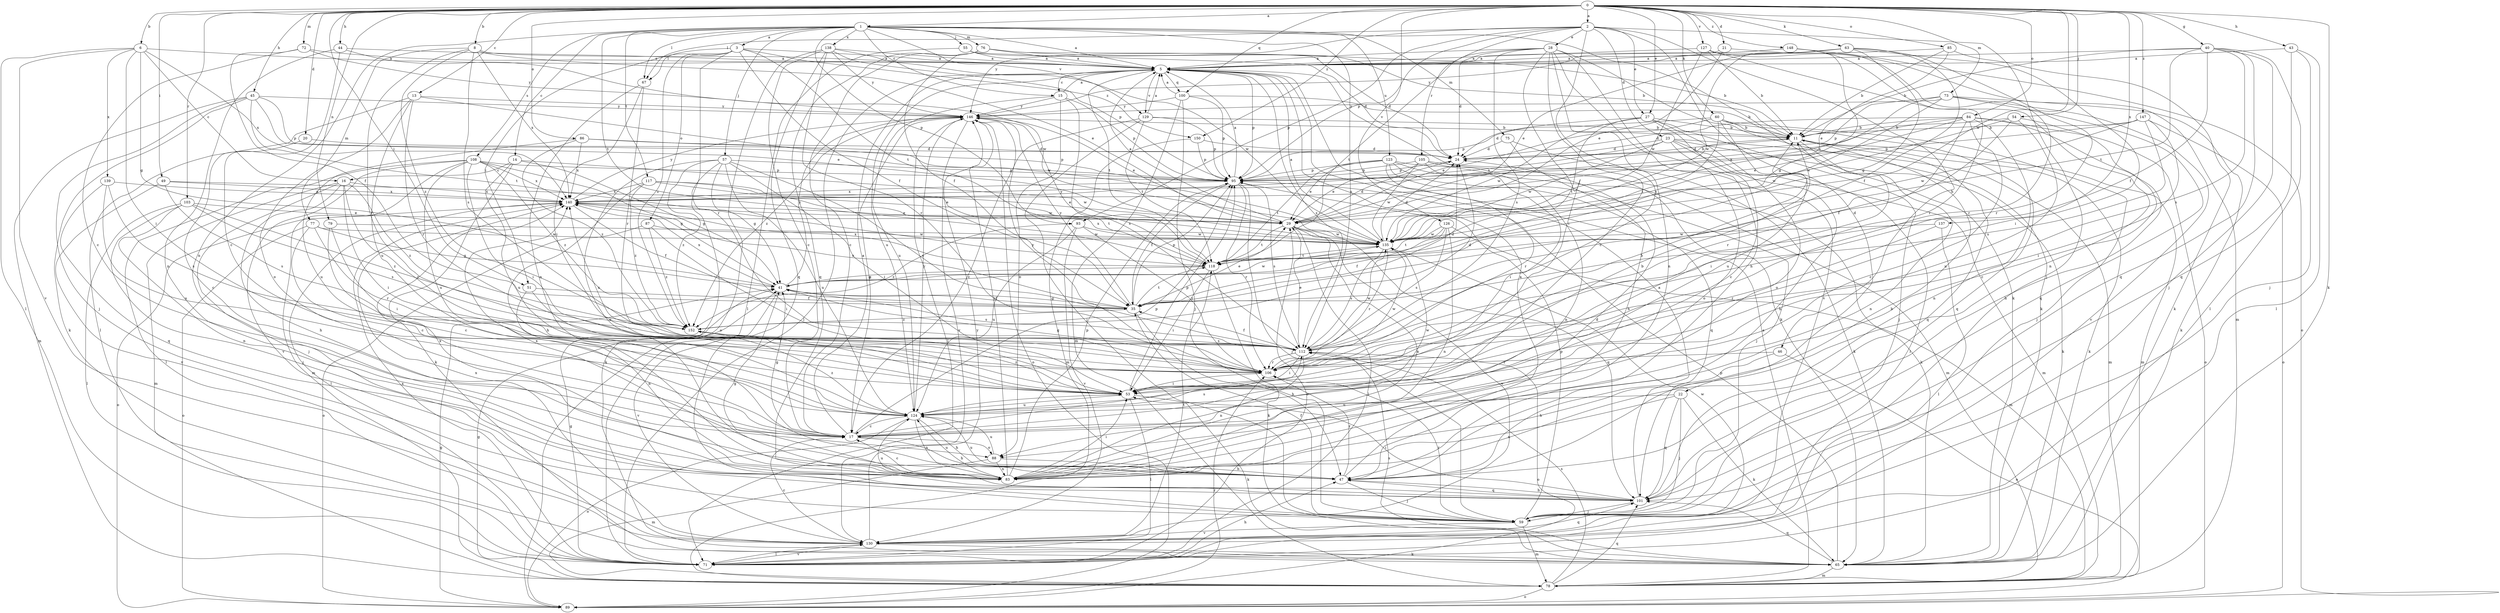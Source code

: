 strict digraph  {
0;
1;
2;
3;
5;
6;
8;
11;
13;
14;
15;
16;
17;
20;
21;
22;
23;
24;
27;
28;
29;
35;
40;
41;
43;
44;
45;
46;
47;
49;
51;
53;
54;
55;
57;
59;
60;
63;
65;
67;
71;
72;
73;
75;
76;
77;
78;
79;
83;
84;
85;
86;
87;
88;
89;
93;
95;
100;
101;
103;
105;
106;
108;
112;
117;
118;
123;
124;
126;
127;
129;
130;
135;
137;
138;
139;
140;
146;
147;
148;
150;
152;
0 -> 1  [label=a];
0 -> 2  [label=a];
0 -> 6  [label=b];
0 -> 8  [label=b];
0 -> 13  [label=c];
0 -> 20  [label=d];
0 -> 21  [label=d];
0 -> 27  [label=e];
0 -> 40  [label=g];
0 -> 43  [label=h];
0 -> 44  [label=h];
0 -> 45  [label=h];
0 -> 49  [label=i];
0 -> 51  [label=i];
0 -> 54  [label=j];
0 -> 60  [label=k];
0 -> 63  [label=k];
0 -> 65  [label=k];
0 -> 72  [label=m];
0 -> 73  [label=m];
0 -> 79  [label=n];
0 -> 84  [label=o];
0 -> 85  [label=o];
0 -> 86  [label=o];
0 -> 100  [label=q];
0 -> 103  [label=r];
0 -> 126  [label=v];
0 -> 127  [label=v];
0 -> 135  [label=w];
0 -> 137  [label=x];
0 -> 147  [label=z];
0 -> 148  [label=z];
0 -> 150  [label=z];
1 -> 3  [label=a];
1 -> 5  [label=a];
1 -> 14  [label=c];
1 -> 15  [label=c];
1 -> 55  [label=j];
1 -> 57  [label=j];
1 -> 65  [label=k];
1 -> 67  [label=l];
1 -> 75  [label=m];
1 -> 76  [label=m];
1 -> 83  [label=n];
1 -> 93  [label=p];
1 -> 108  [label=s];
1 -> 112  [label=s];
1 -> 117  [label=t];
1 -> 118  [label=t];
1 -> 123  [label=u];
1 -> 129  [label=v];
1 -> 138  [label=x];
2 -> 22  [label=d];
2 -> 23  [label=d];
2 -> 27  [label=e];
2 -> 28  [label=e];
2 -> 46  [label=h];
2 -> 59  [label=j];
2 -> 67  [label=l];
2 -> 93  [label=p];
2 -> 95  [label=p];
2 -> 105  [label=r];
2 -> 112  [label=s];
2 -> 146  [label=y];
3 -> 5  [label=a];
3 -> 35  [label=f];
3 -> 51  [label=i];
3 -> 67  [label=l];
3 -> 87  [label=o];
3 -> 106  [label=r];
3 -> 118  [label=t];
3 -> 150  [label=z];
3 -> 152  [label=z];
5 -> 15  [label=c];
5 -> 65  [label=k];
5 -> 71  [label=l];
5 -> 95  [label=p];
5 -> 100  [label=q];
5 -> 112  [label=s];
5 -> 118  [label=t];
5 -> 124  [label=u];
5 -> 129  [label=v];
6 -> 5  [label=a];
6 -> 16  [label=c];
6 -> 41  [label=g];
6 -> 53  [label=i];
6 -> 71  [label=l];
6 -> 130  [label=v];
6 -> 139  [label=x];
6 -> 140  [label=x];
8 -> 5  [label=a];
8 -> 29  [label=e];
8 -> 77  [label=m];
8 -> 106  [label=r];
8 -> 112  [label=s];
8 -> 140  [label=x];
8 -> 152  [label=z];
11 -> 24  [label=d];
11 -> 53  [label=i];
11 -> 65  [label=k];
11 -> 78  [label=m];
11 -> 83  [label=n];
11 -> 101  [label=q];
13 -> 71  [label=l];
13 -> 88  [label=o];
13 -> 106  [label=r];
13 -> 124  [label=u];
13 -> 135  [label=w];
13 -> 146  [label=y];
14 -> 16  [label=c];
14 -> 41  [label=g];
14 -> 65  [label=k];
14 -> 124  [label=u];
14 -> 135  [label=w];
15 -> 5  [label=a];
15 -> 88  [label=o];
15 -> 95  [label=p];
15 -> 112  [label=s];
15 -> 124  [label=u];
15 -> 146  [label=y];
16 -> 47  [label=h];
16 -> 53  [label=i];
16 -> 59  [label=j];
16 -> 78  [label=m];
16 -> 106  [label=r];
16 -> 140  [label=x];
16 -> 152  [label=z];
17 -> 5  [label=a];
17 -> 41  [label=g];
17 -> 47  [label=h];
17 -> 88  [label=o];
17 -> 95  [label=p];
17 -> 112  [label=s];
20 -> 17  [label=c];
20 -> 24  [label=d];
21 -> 5  [label=a];
21 -> 29  [label=e];
21 -> 106  [label=r];
22 -> 59  [label=j];
22 -> 65  [label=k];
22 -> 83  [label=n];
22 -> 101  [label=q];
22 -> 124  [label=u];
23 -> 24  [label=d];
23 -> 47  [label=h];
23 -> 65  [label=k];
23 -> 71  [label=l];
23 -> 78  [label=m];
23 -> 88  [label=o];
23 -> 135  [label=w];
23 -> 140  [label=x];
24 -> 11  [label=b];
24 -> 95  [label=p];
27 -> 11  [label=b];
27 -> 17  [label=c];
27 -> 24  [label=d];
27 -> 59  [label=j];
27 -> 88  [label=o];
27 -> 118  [label=t];
27 -> 135  [label=w];
28 -> 5  [label=a];
28 -> 17  [label=c];
28 -> 24  [label=d];
28 -> 47  [label=h];
28 -> 53  [label=i];
28 -> 65  [label=k];
28 -> 83  [label=n];
28 -> 112  [label=s];
28 -> 118  [label=t];
28 -> 130  [label=v];
29 -> 5  [label=a];
29 -> 24  [label=d];
29 -> 71  [label=l];
29 -> 83  [label=n];
29 -> 101  [label=q];
29 -> 118  [label=t];
29 -> 130  [label=v];
29 -> 135  [label=w];
35 -> 24  [label=d];
35 -> 29  [label=e];
35 -> 41  [label=g];
35 -> 47  [label=h];
35 -> 95  [label=p];
35 -> 118  [label=t];
35 -> 140  [label=x];
35 -> 146  [label=y];
35 -> 152  [label=z];
40 -> 5  [label=a];
40 -> 11  [label=b];
40 -> 35  [label=f];
40 -> 59  [label=j];
40 -> 71  [label=l];
40 -> 101  [label=q];
40 -> 112  [label=s];
40 -> 118  [label=t];
41 -> 35  [label=f];
41 -> 112  [label=s];
41 -> 130  [label=v];
41 -> 135  [label=w];
41 -> 140  [label=x];
41 -> 146  [label=y];
43 -> 5  [label=a];
43 -> 59  [label=j];
43 -> 71  [label=l];
43 -> 101  [label=q];
44 -> 5  [label=a];
44 -> 17  [label=c];
44 -> 83  [label=n];
44 -> 135  [label=w];
45 -> 29  [label=e];
45 -> 59  [label=j];
45 -> 65  [label=k];
45 -> 78  [label=m];
45 -> 95  [label=p];
45 -> 118  [label=t];
45 -> 146  [label=y];
46 -> 47  [label=h];
46 -> 89  [label=o];
46 -> 106  [label=r];
47 -> 5  [label=a];
47 -> 11  [label=b];
47 -> 59  [label=j];
47 -> 101  [label=q];
47 -> 106  [label=r];
47 -> 124  [label=u];
47 -> 140  [label=x];
49 -> 29  [label=e];
49 -> 112  [label=s];
49 -> 130  [label=v];
49 -> 140  [label=x];
51 -> 35  [label=f];
51 -> 53  [label=i];
51 -> 83  [label=n];
53 -> 11  [label=b];
53 -> 65  [label=k];
53 -> 71  [label=l];
53 -> 95  [label=p];
53 -> 124  [label=u];
53 -> 152  [label=z];
54 -> 11  [label=b];
54 -> 17  [label=c];
54 -> 35  [label=f];
54 -> 124  [label=u];
54 -> 135  [label=w];
55 -> 5  [label=a];
55 -> 11  [label=b];
55 -> 24  [label=d];
55 -> 71  [label=l];
57 -> 41  [label=g];
57 -> 53  [label=i];
57 -> 65  [label=k];
57 -> 83  [label=n];
57 -> 95  [label=p];
57 -> 112  [label=s];
57 -> 124  [label=u];
57 -> 152  [label=z];
59 -> 35  [label=f];
59 -> 78  [label=m];
59 -> 95  [label=p];
59 -> 106  [label=r];
59 -> 130  [label=v];
60 -> 11  [label=b];
60 -> 29  [label=e];
60 -> 59  [label=j];
60 -> 95  [label=p];
60 -> 101  [label=q];
60 -> 118  [label=t];
60 -> 124  [label=u];
63 -> 5  [label=a];
63 -> 29  [label=e];
63 -> 35  [label=f];
63 -> 41  [label=g];
63 -> 53  [label=i];
63 -> 106  [label=r];
63 -> 135  [label=w];
65 -> 78  [label=m];
65 -> 95  [label=p];
65 -> 101  [label=q];
65 -> 112  [label=s];
67 -> 53  [label=i];
67 -> 83  [label=n];
67 -> 106  [label=r];
71 -> 29  [label=e];
71 -> 41  [label=g];
71 -> 47  [label=h];
71 -> 130  [label=v];
71 -> 140  [label=x];
72 -> 5  [label=a];
72 -> 17  [label=c];
72 -> 35  [label=f];
72 -> 146  [label=y];
73 -> 65  [label=k];
73 -> 95  [label=p];
73 -> 101  [label=q];
73 -> 130  [label=v];
73 -> 135  [label=w];
73 -> 140  [label=x];
73 -> 146  [label=y];
75 -> 24  [label=d];
75 -> 47  [label=h];
75 -> 65  [label=k];
76 -> 5  [label=a];
76 -> 11  [label=b];
76 -> 17  [label=c];
76 -> 24  [label=d];
76 -> 35  [label=f];
76 -> 101  [label=q];
77 -> 17  [label=c];
77 -> 41  [label=g];
77 -> 89  [label=o];
77 -> 106  [label=r];
77 -> 135  [label=w];
78 -> 5  [label=a];
78 -> 41  [label=g];
78 -> 89  [label=o];
78 -> 101  [label=q];
78 -> 112  [label=s];
79 -> 17  [label=c];
79 -> 53  [label=i];
79 -> 135  [label=w];
83 -> 17  [label=c];
83 -> 24  [label=d];
83 -> 41  [label=g];
83 -> 53  [label=i];
83 -> 95  [label=p];
83 -> 124  [label=u];
83 -> 140  [label=x];
83 -> 146  [label=y];
84 -> 11  [label=b];
84 -> 17  [label=c];
84 -> 24  [label=d];
84 -> 29  [label=e];
84 -> 47  [label=h];
84 -> 83  [label=n];
84 -> 89  [label=o];
84 -> 106  [label=r];
84 -> 140  [label=x];
85 -> 5  [label=a];
85 -> 11  [label=b];
85 -> 29  [label=e];
85 -> 65  [label=k];
86 -> 24  [label=d];
86 -> 95  [label=p];
86 -> 124  [label=u];
86 -> 140  [label=x];
86 -> 152  [label=z];
87 -> 53  [label=i];
87 -> 89  [label=o];
87 -> 135  [label=w];
87 -> 152  [label=z];
88 -> 47  [label=h];
88 -> 78  [label=m];
88 -> 83  [label=n];
88 -> 124  [label=u];
89 -> 41  [label=g];
89 -> 106  [label=r];
93 -> 106  [label=r];
93 -> 124  [label=u];
93 -> 130  [label=v];
93 -> 135  [label=w];
93 -> 152  [label=z];
95 -> 5  [label=a];
95 -> 35  [label=f];
95 -> 59  [label=j];
95 -> 106  [label=r];
95 -> 112  [label=s];
95 -> 140  [label=x];
100 -> 5  [label=a];
100 -> 11  [label=b];
100 -> 59  [label=j];
100 -> 78  [label=m];
100 -> 95  [label=p];
100 -> 146  [label=y];
101 -> 5  [label=a];
101 -> 47  [label=h];
101 -> 53  [label=i];
101 -> 59  [label=j];
101 -> 124  [label=u];
103 -> 29  [label=e];
103 -> 59  [label=j];
103 -> 71  [label=l];
103 -> 83  [label=n];
103 -> 112  [label=s];
103 -> 152  [label=z];
105 -> 29  [label=e];
105 -> 53  [label=i];
105 -> 78  [label=m];
105 -> 83  [label=n];
105 -> 95  [label=p];
105 -> 135  [label=w];
106 -> 11  [label=b];
106 -> 41  [label=g];
106 -> 53  [label=i];
106 -> 135  [label=w];
106 -> 140  [label=x];
106 -> 146  [label=y];
108 -> 41  [label=g];
108 -> 53  [label=i];
108 -> 71  [label=l];
108 -> 78  [label=m];
108 -> 95  [label=p];
108 -> 124  [label=u];
108 -> 130  [label=v];
108 -> 140  [label=x];
108 -> 152  [label=z];
112 -> 29  [label=e];
112 -> 35  [label=f];
112 -> 53  [label=i];
112 -> 83  [label=n];
112 -> 89  [label=o];
112 -> 106  [label=r];
112 -> 135  [label=w];
117 -> 29  [label=e];
117 -> 47  [label=h];
117 -> 118  [label=t];
117 -> 135  [label=w];
117 -> 140  [label=x];
117 -> 152  [label=z];
118 -> 41  [label=g];
118 -> 53  [label=i];
118 -> 65  [label=k];
118 -> 140  [label=x];
118 -> 146  [label=y];
123 -> 29  [label=e];
123 -> 59  [label=j];
123 -> 65  [label=k];
123 -> 78  [label=m];
123 -> 95  [label=p];
123 -> 101  [label=q];
123 -> 106  [label=r];
123 -> 118  [label=t];
124 -> 17  [label=c];
124 -> 47  [label=h];
124 -> 53  [label=i];
124 -> 83  [label=n];
124 -> 89  [label=o];
124 -> 135  [label=w];
124 -> 146  [label=y];
124 -> 152  [label=z];
126 -> 35  [label=f];
126 -> 78  [label=m];
126 -> 83  [label=n];
126 -> 112  [label=s];
126 -> 118  [label=t];
126 -> 135  [label=w];
127 -> 5  [label=a];
127 -> 11  [label=b];
127 -> 78  [label=m];
127 -> 83  [label=n];
127 -> 135  [label=w];
129 -> 5  [label=a];
129 -> 11  [label=b];
129 -> 17  [label=c];
129 -> 59  [label=j];
129 -> 95  [label=p];
129 -> 118  [label=t];
130 -> 17  [label=c];
130 -> 65  [label=k];
130 -> 71  [label=l];
130 -> 101  [label=q];
130 -> 118  [label=t];
130 -> 135  [label=w];
130 -> 140  [label=x];
130 -> 146  [label=y];
135 -> 5  [label=a];
135 -> 24  [label=d];
135 -> 106  [label=r];
135 -> 112  [label=s];
135 -> 118  [label=t];
135 -> 140  [label=x];
137 -> 71  [label=l];
137 -> 106  [label=r];
137 -> 135  [label=w];
138 -> 5  [label=a];
138 -> 17  [label=c];
138 -> 89  [label=o];
138 -> 95  [label=p];
138 -> 101  [label=q];
138 -> 106  [label=r];
138 -> 135  [label=w];
138 -> 146  [label=y];
139 -> 101  [label=q];
139 -> 112  [label=s];
139 -> 124  [label=u];
139 -> 140  [label=x];
140 -> 29  [label=e];
140 -> 35  [label=f];
140 -> 71  [label=l];
140 -> 89  [label=o];
140 -> 146  [label=y];
146 -> 11  [label=b];
146 -> 17  [label=c];
146 -> 29  [label=e];
146 -> 71  [label=l];
146 -> 89  [label=o];
146 -> 130  [label=v];
146 -> 152  [label=z];
147 -> 11  [label=b];
147 -> 53  [label=i];
147 -> 89  [label=o];
147 -> 95  [label=p];
147 -> 112  [label=s];
147 -> 135  [label=w];
148 -> 5  [label=a];
148 -> 41  [label=g];
148 -> 89  [label=o];
148 -> 106  [label=r];
148 -> 146  [label=y];
150 -> 24  [label=d];
150 -> 78  [label=m];
150 -> 95  [label=p];
152 -> 24  [label=d];
152 -> 112  [label=s];
}
